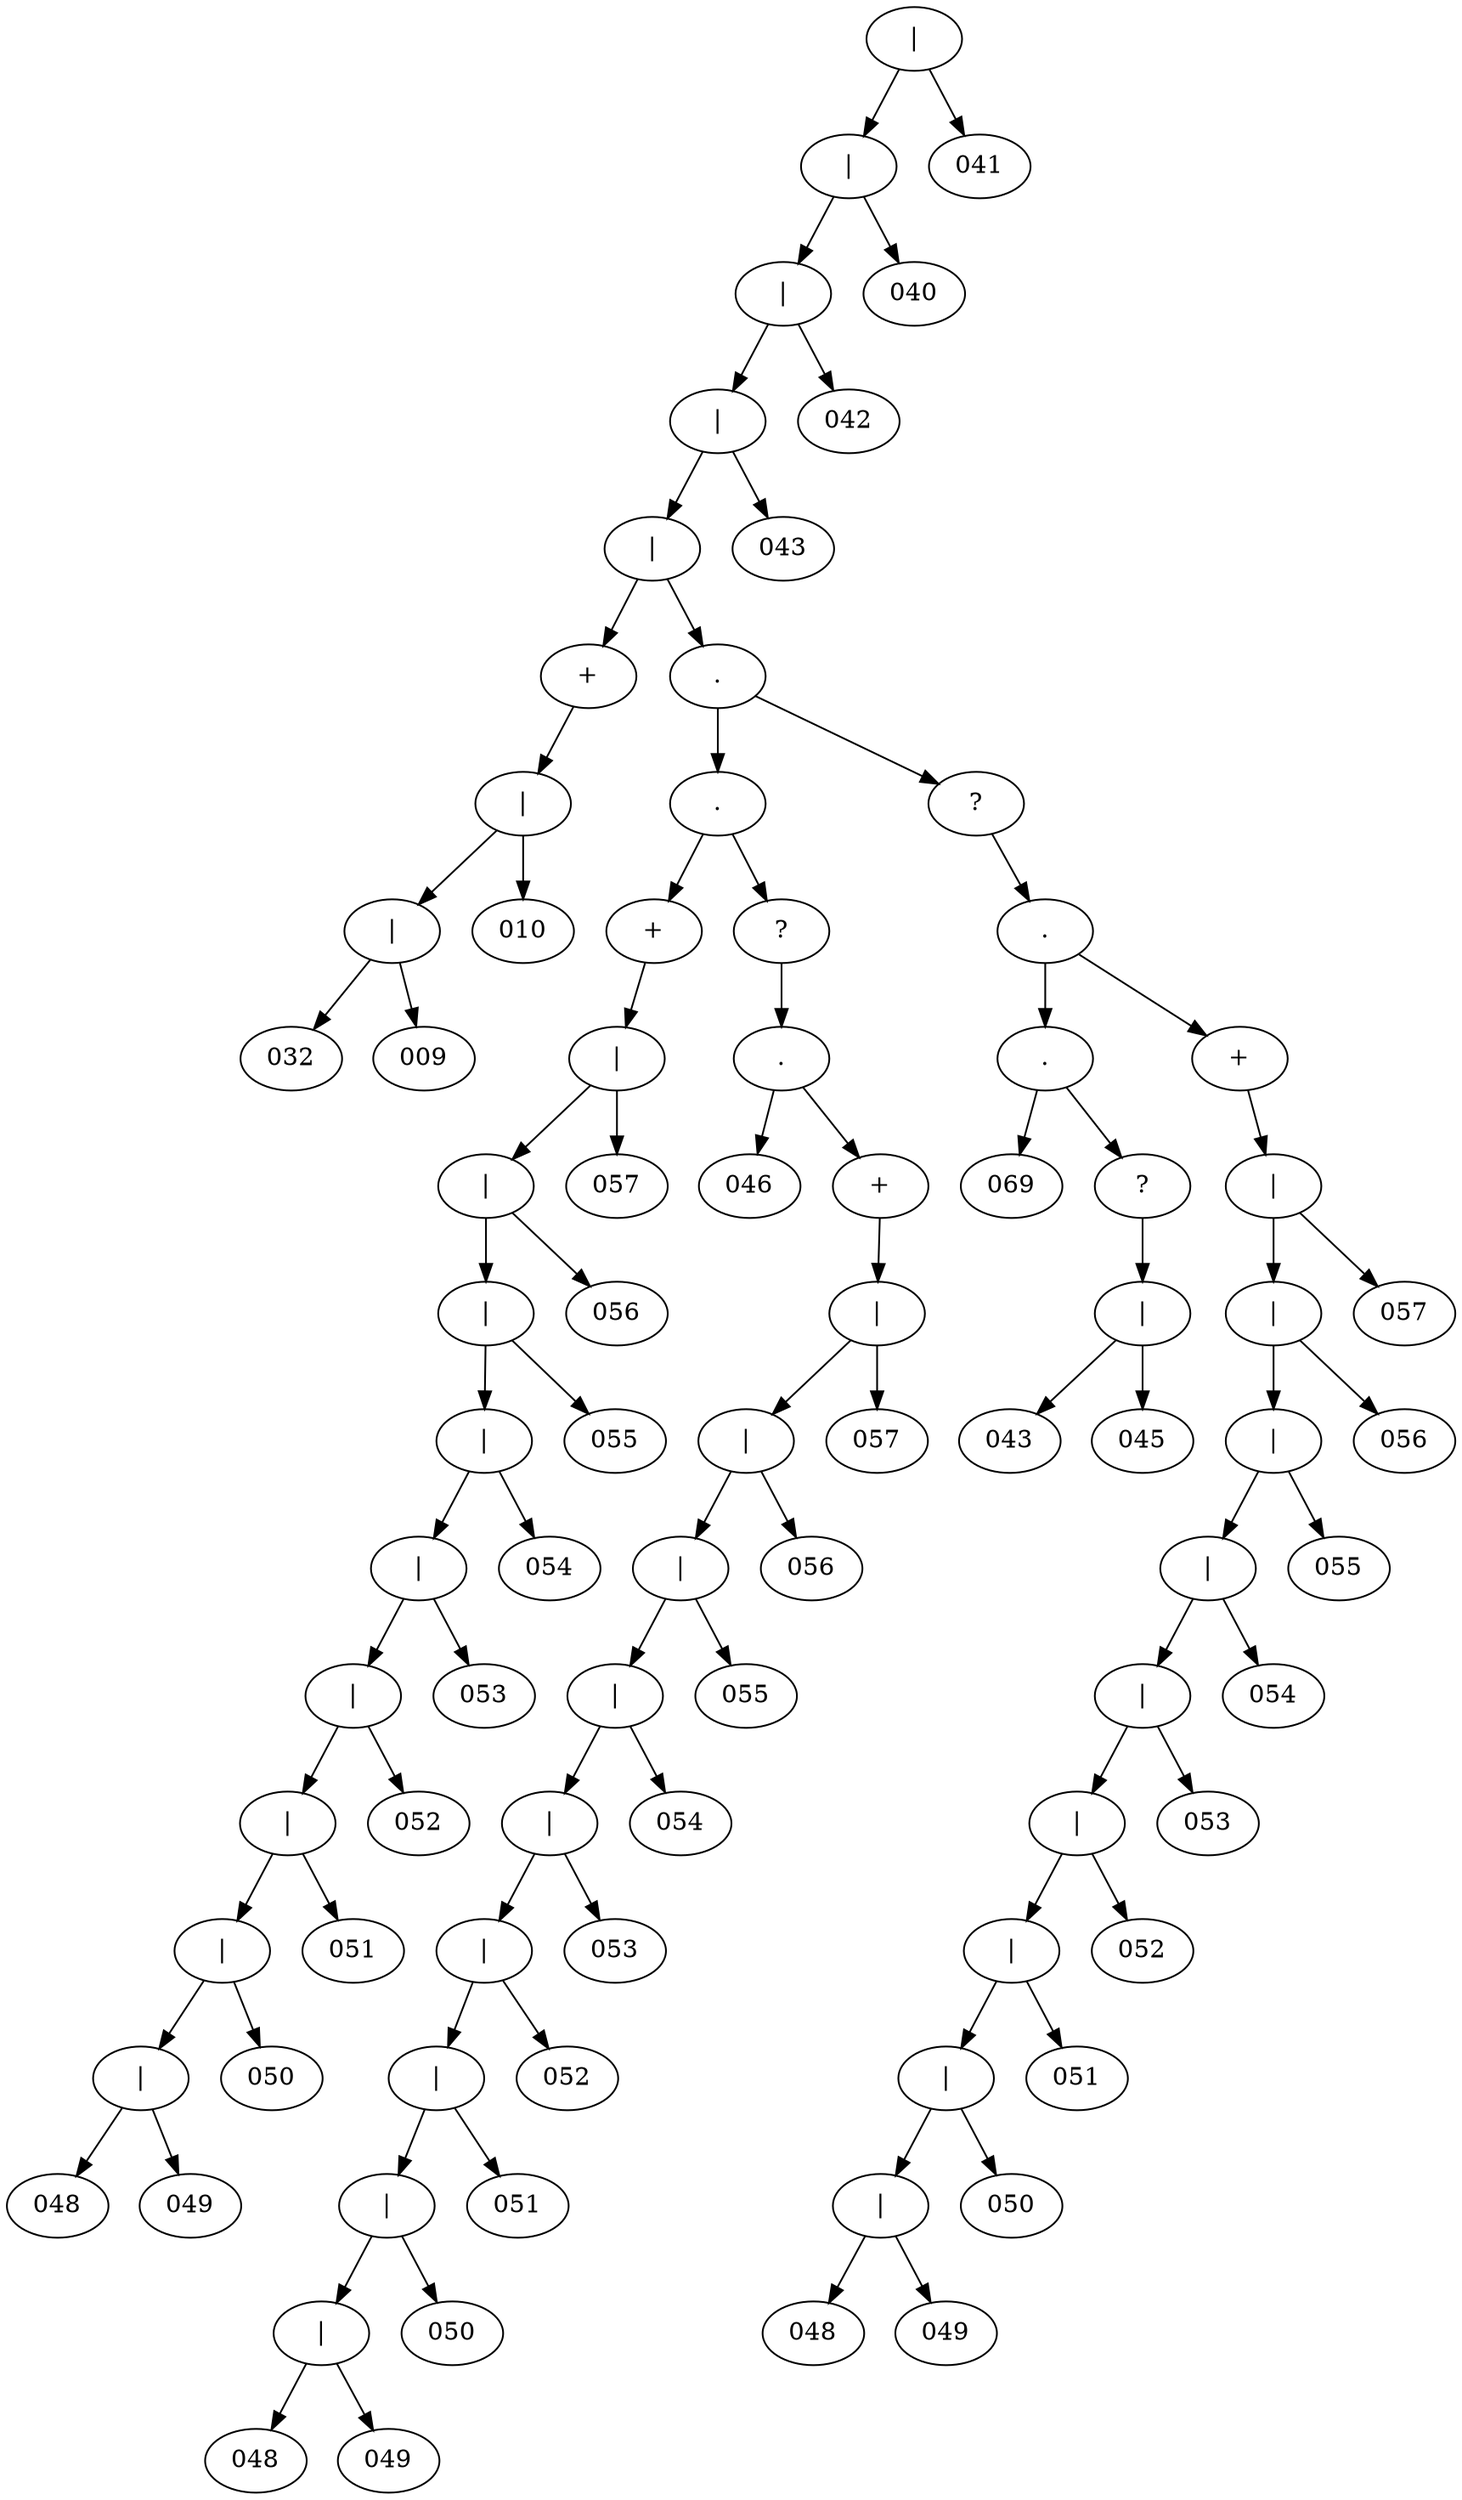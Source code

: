 digraph tree {
	"9964d6bcc2d84dc999d8d09b13b8a482" [label="|"]
	a8f30bec963744c68c15481d2aa1aa7d [label="|"]
	"9964d6bcc2d84dc999d8d09b13b8a482" -> a8f30bec963744c68c15481d2aa1aa7d
	b5b20caf772d481a9e77556c47389fdd [label="|"]
	a8f30bec963744c68c15481d2aa1aa7d -> b5b20caf772d481a9e77556c47389fdd
	"453aa9433da948ba97b278c0666571d5" [label="|"]
	b5b20caf772d481a9e77556c47389fdd -> "453aa9433da948ba97b278c0666571d5"
	"95d903a2d9e24e9d8adbb438bd3369ee" [label="|"]
	"453aa9433da948ba97b278c0666571d5" -> "95d903a2d9e24e9d8adbb438bd3369ee"
	"29fef45f086e41a2b7c0ca79ba31662c" [label="+"]
	"95d903a2d9e24e9d8adbb438bd3369ee" -> "29fef45f086e41a2b7c0ca79ba31662c"
	"06abe04f8d7444a89c7602354fc6b73d" [label="|"]
	"29fef45f086e41a2b7c0ca79ba31662c" -> "06abe04f8d7444a89c7602354fc6b73d"
	"6e3b245f532f4e0d9688dee4a61369f3" [label="|"]
	"06abe04f8d7444a89c7602354fc6b73d" -> "6e3b245f532f4e0d9688dee4a61369f3"
	"04c19e72137841cbaca2bbf77512cbd1" [label=032]
	"6e3b245f532f4e0d9688dee4a61369f3" -> "04c19e72137841cbaca2bbf77512cbd1"
	adfece447371408b909410072bdfdb32 [label=009]
	"6e3b245f532f4e0d9688dee4a61369f3" -> adfece447371408b909410072bdfdb32
	"5228199a570449adac375cb1dc8b506e" [label=010]
	"06abe04f8d7444a89c7602354fc6b73d" -> "5228199a570449adac375cb1dc8b506e"
	"8cbba6ef73a34debaf8388423985ba3f" [label="."]
	"95d903a2d9e24e9d8adbb438bd3369ee" -> "8cbba6ef73a34debaf8388423985ba3f"
	"65b460193ec1469ab91a14028de10a8a" [label="."]
	"8cbba6ef73a34debaf8388423985ba3f" -> "65b460193ec1469ab91a14028de10a8a"
	"1f27a8e8beed4028b18b91796b0e36b2" [label="+"]
	"65b460193ec1469ab91a14028de10a8a" -> "1f27a8e8beed4028b18b91796b0e36b2"
	"4f71c78f353b4b26941da2f6e6fb7f1f" [label="|"]
	"1f27a8e8beed4028b18b91796b0e36b2" -> "4f71c78f353b4b26941da2f6e6fb7f1f"
	"136b5a453d1a492eb0ebff99b0d1d46b" [label="|"]
	"4f71c78f353b4b26941da2f6e6fb7f1f" -> "136b5a453d1a492eb0ebff99b0d1d46b"
	"9f4bb03c2c5243fca4115946c1a99508" [label="|"]
	"136b5a453d1a492eb0ebff99b0d1d46b" -> "9f4bb03c2c5243fca4115946c1a99508"
	d4a58cf06b834c588a0774a7eb8fea49 [label="|"]
	"9f4bb03c2c5243fca4115946c1a99508" -> d4a58cf06b834c588a0774a7eb8fea49
	"880b5b30d1014cee8ff7b9361b1bebef" [label="|"]
	d4a58cf06b834c588a0774a7eb8fea49 -> "880b5b30d1014cee8ff7b9361b1bebef"
	b623c16f81704ce488fd35bed48e52e8 [label="|"]
	"880b5b30d1014cee8ff7b9361b1bebef" -> b623c16f81704ce488fd35bed48e52e8
	"37aeaad261cf441c91bd2b43d1e9f943" [label="|"]
	b623c16f81704ce488fd35bed48e52e8 -> "37aeaad261cf441c91bd2b43d1e9f943"
	"23b1fa8f167d494ebe6415e07c9a0a72" [label="|"]
	"37aeaad261cf441c91bd2b43d1e9f943" -> "23b1fa8f167d494ebe6415e07c9a0a72"
	"67868e4eb54b4baa8eec0e11cc40f92d" [label="|"]
	"23b1fa8f167d494ebe6415e07c9a0a72" -> "67868e4eb54b4baa8eec0e11cc40f92d"
	"7e10589827834f109516624aa71a1e98" [label=048]
	"67868e4eb54b4baa8eec0e11cc40f92d" -> "7e10589827834f109516624aa71a1e98"
	"1eba629021044fefa727671bbc374a1c" [label=049]
	"67868e4eb54b4baa8eec0e11cc40f92d" -> "1eba629021044fefa727671bbc374a1c"
	"0558010a0ce341d48243a1a09339af8b" [label=050]
	"23b1fa8f167d494ebe6415e07c9a0a72" -> "0558010a0ce341d48243a1a09339af8b"
	b79eb742d4614baf963e0b601bb68745 [label=051]
	"37aeaad261cf441c91bd2b43d1e9f943" -> b79eb742d4614baf963e0b601bb68745
	e55030fff6b34dcd9412d6bc0ccf7164 [label=052]
	b623c16f81704ce488fd35bed48e52e8 -> e55030fff6b34dcd9412d6bc0ccf7164
	e59db884bcbb4c21982d3595f9ac5bf4 [label=053]
	"880b5b30d1014cee8ff7b9361b1bebef" -> e59db884bcbb4c21982d3595f9ac5bf4
	fded39009bf9403cbd39eb2739460215 [label=054]
	d4a58cf06b834c588a0774a7eb8fea49 -> fded39009bf9403cbd39eb2739460215
	"9ba69c6dac414216b82d2b7ea52307dd" [label=055]
	"9f4bb03c2c5243fca4115946c1a99508" -> "9ba69c6dac414216b82d2b7ea52307dd"
	"2398c164a61e43f8b7f7e4e7ddbab120" [label=056]
	"136b5a453d1a492eb0ebff99b0d1d46b" -> "2398c164a61e43f8b7f7e4e7ddbab120"
	ab50a31238304769b9b353c494c77148 [label=057]
	"4f71c78f353b4b26941da2f6e6fb7f1f" -> ab50a31238304769b9b353c494c77148
	aafc7928a9524fff9bf224d11a89736c [label="?"]
	"65b460193ec1469ab91a14028de10a8a" -> aafc7928a9524fff9bf224d11a89736c
	"0e75ce82419f4826bfcc932257bf4a95" [label="."]
	aafc7928a9524fff9bf224d11a89736c -> "0e75ce82419f4826bfcc932257bf4a95"
	"786ffbd4426240678facc469cce499c0" [label=046]
	"0e75ce82419f4826bfcc932257bf4a95" -> "786ffbd4426240678facc469cce499c0"
	"6bb9094995d14a6ea22c3c27769f181b" [label="+"]
	"0e75ce82419f4826bfcc932257bf4a95" -> "6bb9094995d14a6ea22c3c27769f181b"
	"271f0391cf33486191b160520664c435" [label="|"]
	"6bb9094995d14a6ea22c3c27769f181b" -> "271f0391cf33486191b160520664c435"
	"9a518a7422784fc680b572805da7530e" [label="|"]
	"271f0391cf33486191b160520664c435" -> "9a518a7422784fc680b572805da7530e"
	"2070b7ae025e45bea47873f8a46d4f3d" [label="|"]
	"9a518a7422784fc680b572805da7530e" -> "2070b7ae025e45bea47873f8a46d4f3d"
	e991740d206f4baab4be936445759107 [label="|"]
	"2070b7ae025e45bea47873f8a46d4f3d" -> e991740d206f4baab4be936445759107
	f7b8e3d476724d1886ef81ae54da0ecb [label="|"]
	e991740d206f4baab4be936445759107 -> f7b8e3d476724d1886ef81ae54da0ecb
	"8a31f907103948729d5cdb0cdfe7a96c" [label="|"]
	f7b8e3d476724d1886ef81ae54da0ecb -> "8a31f907103948729d5cdb0cdfe7a96c"
	"57b7a559a6bd4cd7be053981511063c8" [label="|"]
	"8a31f907103948729d5cdb0cdfe7a96c" -> "57b7a559a6bd4cd7be053981511063c8"
	b1b674dc334a4f5f93fe10bd46b2506b [label="|"]
	"57b7a559a6bd4cd7be053981511063c8" -> b1b674dc334a4f5f93fe10bd46b2506b
	"63bf723545e1467bb100561f2c11bb3d" [label="|"]
	b1b674dc334a4f5f93fe10bd46b2506b -> "63bf723545e1467bb100561f2c11bb3d"
	"5a60b15491df4ee892cd8a3478a34651" [label=048]
	"63bf723545e1467bb100561f2c11bb3d" -> "5a60b15491df4ee892cd8a3478a34651"
	"18c96ae42da44a9e9b4b53c7814fbc32" [label=049]
	"63bf723545e1467bb100561f2c11bb3d" -> "18c96ae42da44a9e9b4b53c7814fbc32"
	"2790781606d743cdbcdafc1cf6258fd0" [label=050]
	b1b674dc334a4f5f93fe10bd46b2506b -> "2790781606d743cdbcdafc1cf6258fd0"
	e62732636c734ba5884f499ca5be7eac [label=051]
	"57b7a559a6bd4cd7be053981511063c8" -> e62732636c734ba5884f499ca5be7eac
	f5434d4fa69c40f38a0e661606d76a0d [label=052]
	"8a31f907103948729d5cdb0cdfe7a96c" -> f5434d4fa69c40f38a0e661606d76a0d
	"98386686e61343a186556b40532326b3" [label=053]
	f7b8e3d476724d1886ef81ae54da0ecb -> "98386686e61343a186556b40532326b3"
	"7b4dfe02e34445a19daddb8211ba0caf" [label=054]
	e991740d206f4baab4be936445759107 -> "7b4dfe02e34445a19daddb8211ba0caf"
	"25fe875c073c4820b66e16b4eea54ebd" [label=055]
	"2070b7ae025e45bea47873f8a46d4f3d" -> "25fe875c073c4820b66e16b4eea54ebd"
	"3c5ba59d7abf43f181538f42e6862c6f" [label=056]
	"9a518a7422784fc680b572805da7530e" -> "3c5ba59d7abf43f181538f42e6862c6f"
	"8eaff3e23e5a4cb7851bd395b9e370e6" [label=057]
	"271f0391cf33486191b160520664c435" -> "8eaff3e23e5a4cb7851bd395b9e370e6"
	"482cfed322ea454c94f1cf745ec8db90" [label="?"]
	"8cbba6ef73a34debaf8388423985ba3f" -> "482cfed322ea454c94f1cf745ec8db90"
	f081b39c200f4cada31c84deaeb57cca [label="."]
	"482cfed322ea454c94f1cf745ec8db90" -> f081b39c200f4cada31c84deaeb57cca
	ef74c01634ec4b609b1ed22e0d1fcc95 [label="."]
	f081b39c200f4cada31c84deaeb57cca -> ef74c01634ec4b609b1ed22e0d1fcc95
	"417339e9df73436a8b9e860081a76c52" [label=069]
	ef74c01634ec4b609b1ed22e0d1fcc95 -> "417339e9df73436a8b9e860081a76c52"
	"40dafa041db1437cb435b57c5392afcc" [label="?"]
	ef74c01634ec4b609b1ed22e0d1fcc95 -> "40dafa041db1437cb435b57c5392afcc"
	"8a2fe07a1cf142ba8a6a2e77f94045a7" [label="|"]
	"40dafa041db1437cb435b57c5392afcc" -> "8a2fe07a1cf142ba8a6a2e77f94045a7"
	"5b0cde385ffe4e2388088aa977299288" [label=043]
	"8a2fe07a1cf142ba8a6a2e77f94045a7" -> "5b0cde385ffe4e2388088aa977299288"
	"306da89406c24b5383d1dbc940a6129a" [label=045]
	"8a2fe07a1cf142ba8a6a2e77f94045a7" -> "306da89406c24b5383d1dbc940a6129a"
	aad5a9b5c0b64d79b47757c2c01d6684 [label="+"]
	f081b39c200f4cada31c84deaeb57cca -> aad5a9b5c0b64d79b47757c2c01d6684
	a2ce5a433f154262b1cb39d8ac13e8d0 [label="|"]
	aad5a9b5c0b64d79b47757c2c01d6684 -> a2ce5a433f154262b1cb39d8ac13e8d0
	bfb7c830d4b04d6eb38c303c714e4cbd [label="|"]
	a2ce5a433f154262b1cb39d8ac13e8d0 -> bfb7c830d4b04d6eb38c303c714e4cbd
	"051e6382421343e7a982e49610fedbfb" [label="|"]
	bfb7c830d4b04d6eb38c303c714e4cbd -> "051e6382421343e7a982e49610fedbfb"
	aea232b7dfcf47b3af631f802a8e540e [label="|"]
	"051e6382421343e7a982e49610fedbfb" -> aea232b7dfcf47b3af631f802a8e540e
	bca5e75e85454566a8178c1e3135a43d [label="|"]
	aea232b7dfcf47b3af631f802a8e540e -> bca5e75e85454566a8178c1e3135a43d
	"0bf028cbbbad49089dc9e60063f71da0" [label="|"]
	bca5e75e85454566a8178c1e3135a43d -> "0bf028cbbbad49089dc9e60063f71da0"
	"6bb77d8d4e8a4ca9b34c12eb608a1744" [label="|"]
	"0bf028cbbbad49089dc9e60063f71da0" -> "6bb77d8d4e8a4ca9b34c12eb608a1744"
	e2d88c0f20c04922afac482a57a17329 [label="|"]
	"6bb77d8d4e8a4ca9b34c12eb608a1744" -> e2d88c0f20c04922afac482a57a17329
	"94d2e15bf88648d6993dccaa9d9d6a36" [label="|"]
	e2d88c0f20c04922afac482a57a17329 -> "94d2e15bf88648d6993dccaa9d9d6a36"
	"56f4870459a54d80924b838f2a8d3806" [label=048]
	"94d2e15bf88648d6993dccaa9d9d6a36" -> "56f4870459a54d80924b838f2a8d3806"
	"195786f0014649b2991f30d2f3fc1424" [label=049]
	"94d2e15bf88648d6993dccaa9d9d6a36" -> "195786f0014649b2991f30d2f3fc1424"
	"44b303753d7845c0848751471a7f959f" [label=050]
	e2d88c0f20c04922afac482a57a17329 -> "44b303753d7845c0848751471a7f959f"
	abff321c1210406a8eff664c718d3ded [label=051]
	"6bb77d8d4e8a4ca9b34c12eb608a1744" -> abff321c1210406a8eff664c718d3ded
	"704da4a6547a44768cfe8ffa79d18a6e" [label=052]
	"0bf028cbbbad49089dc9e60063f71da0" -> "704da4a6547a44768cfe8ffa79d18a6e"
	"0519d1100d7543d3aad9ea3845252bc0" [label=053]
	bca5e75e85454566a8178c1e3135a43d -> "0519d1100d7543d3aad9ea3845252bc0"
	"09ca00cfb8154eebbc576241a8538257" [label=054]
	aea232b7dfcf47b3af631f802a8e540e -> "09ca00cfb8154eebbc576241a8538257"
	e80d434b84b44591bcda1d7f94544730 [label=055]
	"051e6382421343e7a982e49610fedbfb" -> e80d434b84b44591bcda1d7f94544730
	"1d49b4e445a043d0b658bb6dd5e48065" [label=056]
	bfb7c830d4b04d6eb38c303c714e4cbd -> "1d49b4e445a043d0b658bb6dd5e48065"
	"0743dca867cc448cbe403fc4ac45813b" [label=057]
	a2ce5a433f154262b1cb39d8ac13e8d0 -> "0743dca867cc448cbe403fc4ac45813b"
	f039cee08b6a4a4593245b2af1548cf9 [label=043]
	"453aa9433da948ba97b278c0666571d5" -> f039cee08b6a4a4593245b2af1548cf9
	"83e62aa9be7f487b9c7182813fac833d" [label=042]
	b5b20caf772d481a9e77556c47389fdd -> "83e62aa9be7f487b9c7182813fac833d"
	"20f7b8499762408db555922c6874a7dc" [label=040]
	a8f30bec963744c68c15481d2aa1aa7d -> "20f7b8499762408db555922c6874a7dc"
	"2f3a16aae08a454398b0414349d7c802" [label=041]
	"9964d6bcc2d84dc999d8d09b13b8a482" -> "2f3a16aae08a454398b0414349d7c802"
}

